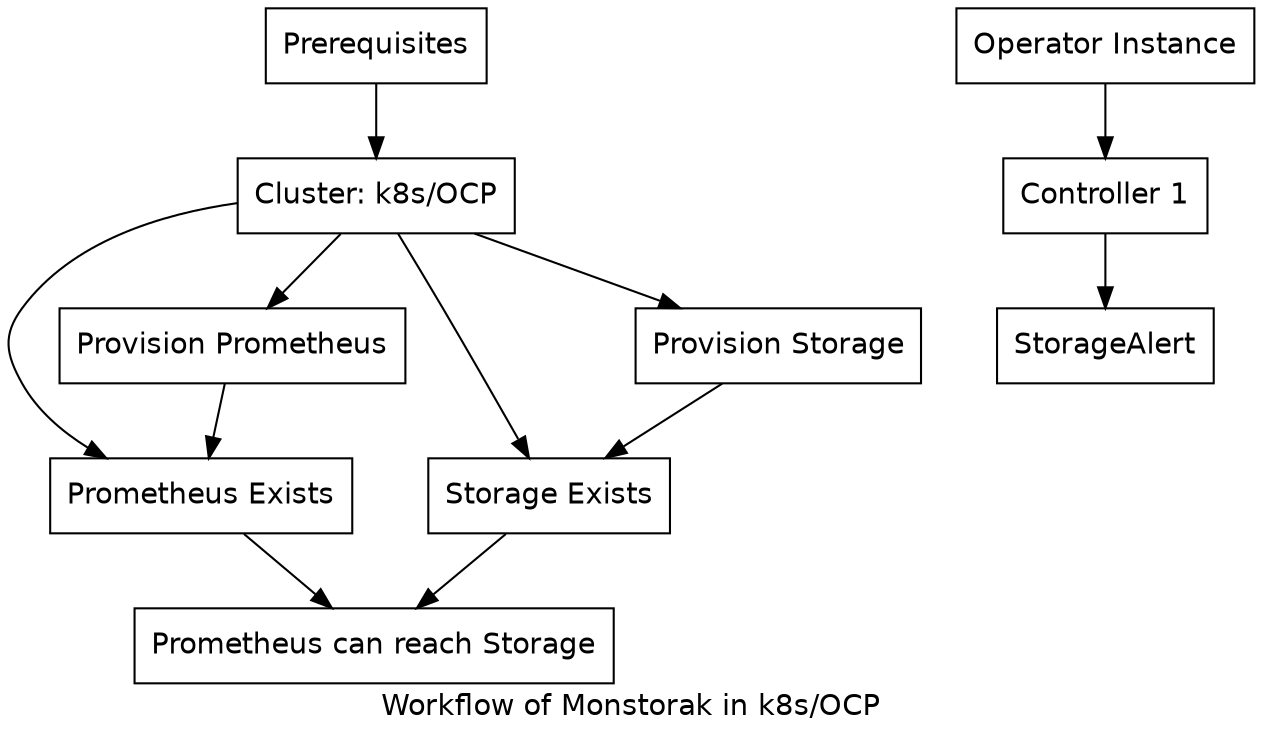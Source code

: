 # dot -Tpng -O <this_file>

digraph {
  label="Workflow of Monstorak in k8s/OCP"
  fontname="helvetica"
  nodesep=0.5

  node [
    shape=rect
    fontname="helvetica"
  ]

  edge [
    dir=forward
    fontname="helvetica"
  ]
  pre [label="Prerequisites"]
  pre->c1

  c1 [label="Cluster: k8s/OCP"]
  c1->p1, p2
  c1->s1, s2

  p1 [label="Prometheus Exists"]
  p2 [label="Provision Prometheus"]
  p2->p1

  s1 [label="Storage Exists"]
  s2 [label="Provision Storage"]
  s2->s1

  ps1 [label="Prometheus can reach Storage"]
  p1->ps1
  s1->ps1

  op [label="Operator Instance"]
  op->controller1

  controller1 [label="Controller 1"]
  controller1->cr1
  cr1 [label="StorageAlert"]
}
